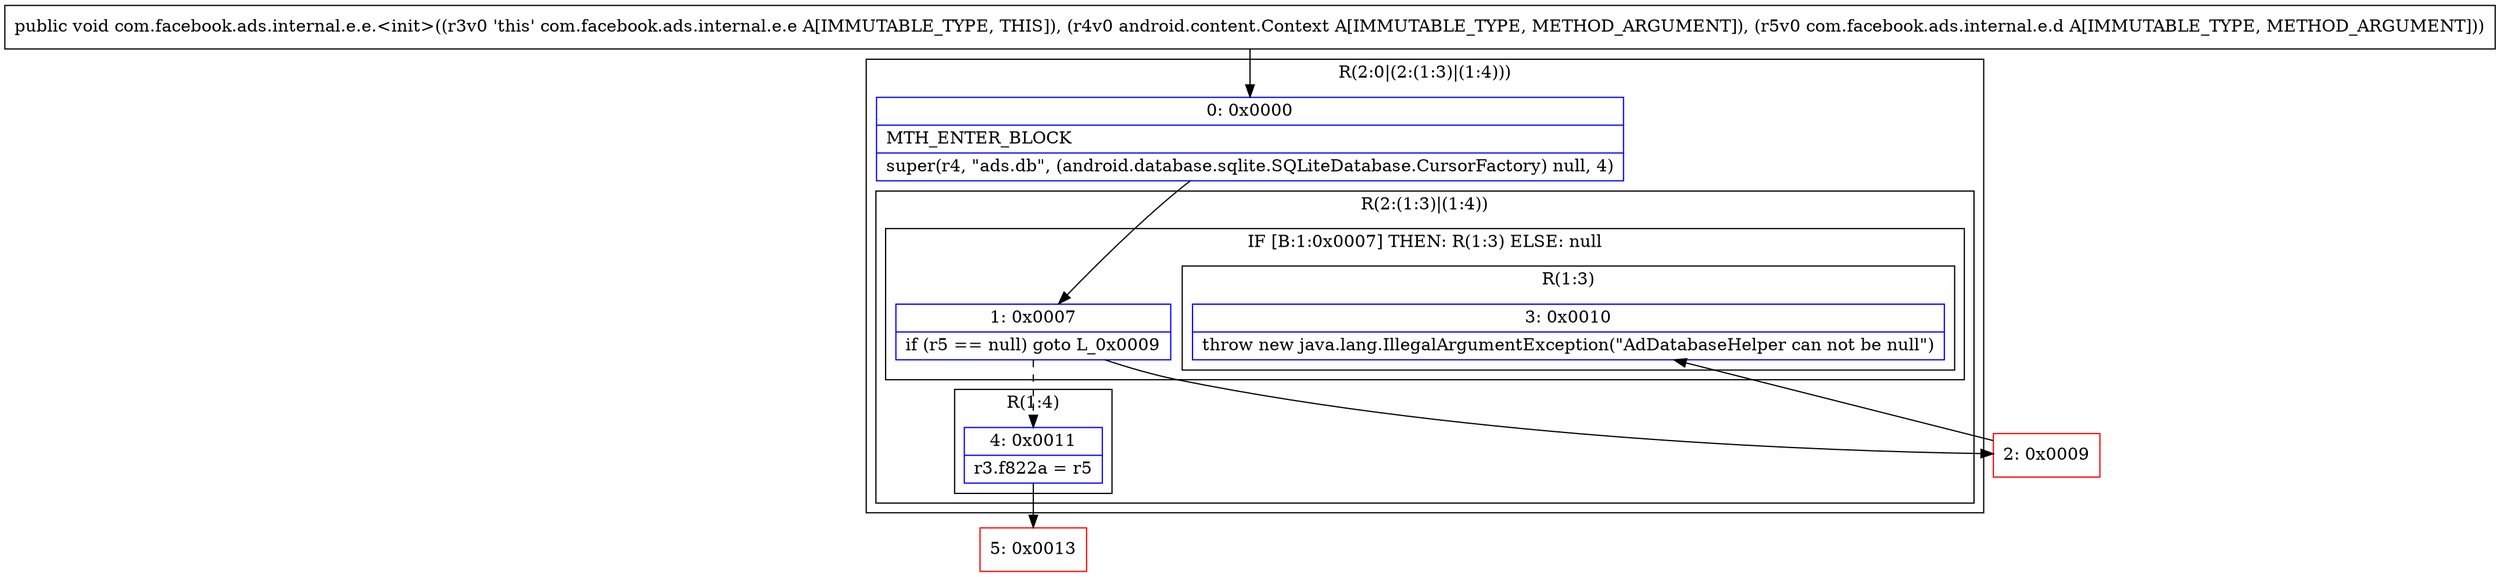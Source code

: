 digraph "CFG forcom.facebook.ads.internal.e.e.\<init\>(Landroid\/content\/Context;Lcom\/facebook\/ads\/internal\/e\/d;)V" {
subgraph cluster_Region_878592367 {
label = "R(2:0|(2:(1:3)|(1:4)))";
node [shape=record,color=blue];
Node_0 [shape=record,label="{0\:\ 0x0000|MTH_ENTER_BLOCK\l|super(r4, \"ads.db\", (android.database.sqlite.SQLiteDatabase.CursorFactory) null, 4)\l}"];
subgraph cluster_Region_1544721383 {
label = "R(2:(1:3)|(1:4))";
node [shape=record,color=blue];
subgraph cluster_IfRegion_1280523257 {
label = "IF [B:1:0x0007] THEN: R(1:3) ELSE: null";
node [shape=record,color=blue];
Node_1 [shape=record,label="{1\:\ 0x0007|if (r5 == null) goto L_0x0009\l}"];
subgraph cluster_Region_1522901191 {
label = "R(1:3)";
node [shape=record,color=blue];
Node_3 [shape=record,label="{3\:\ 0x0010|throw new java.lang.IllegalArgumentException(\"AdDatabaseHelper can not be null\")\l}"];
}
}
subgraph cluster_Region_475449289 {
label = "R(1:4)";
node [shape=record,color=blue];
Node_4 [shape=record,label="{4\:\ 0x0011|r3.f822a = r5\l}"];
}
}
}
Node_2 [shape=record,color=red,label="{2\:\ 0x0009}"];
Node_5 [shape=record,color=red,label="{5\:\ 0x0013}"];
MethodNode[shape=record,label="{public void com.facebook.ads.internal.e.e.\<init\>((r3v0 'this' com.facebook.ads.internal.e.e A[IMMUTABLE_TYPE, THIS]), (r4v0 android.content.Context A[IMMUTABLE_TYPE, METHOD_ARGUMENT]), (r5v0 com.facebook.ads.internal.e.d A[IMMUTABLE_TYPE, METHOD_ARGUMENT])) }"];
MethodNode -> Node_0;
Node_0 -> Node_1;
Node_1 -> Node_2;
Node_1 -> Node_4[style=dashed];
Node_4 -> Node_5;
Node_2 -> Node_3;
}


